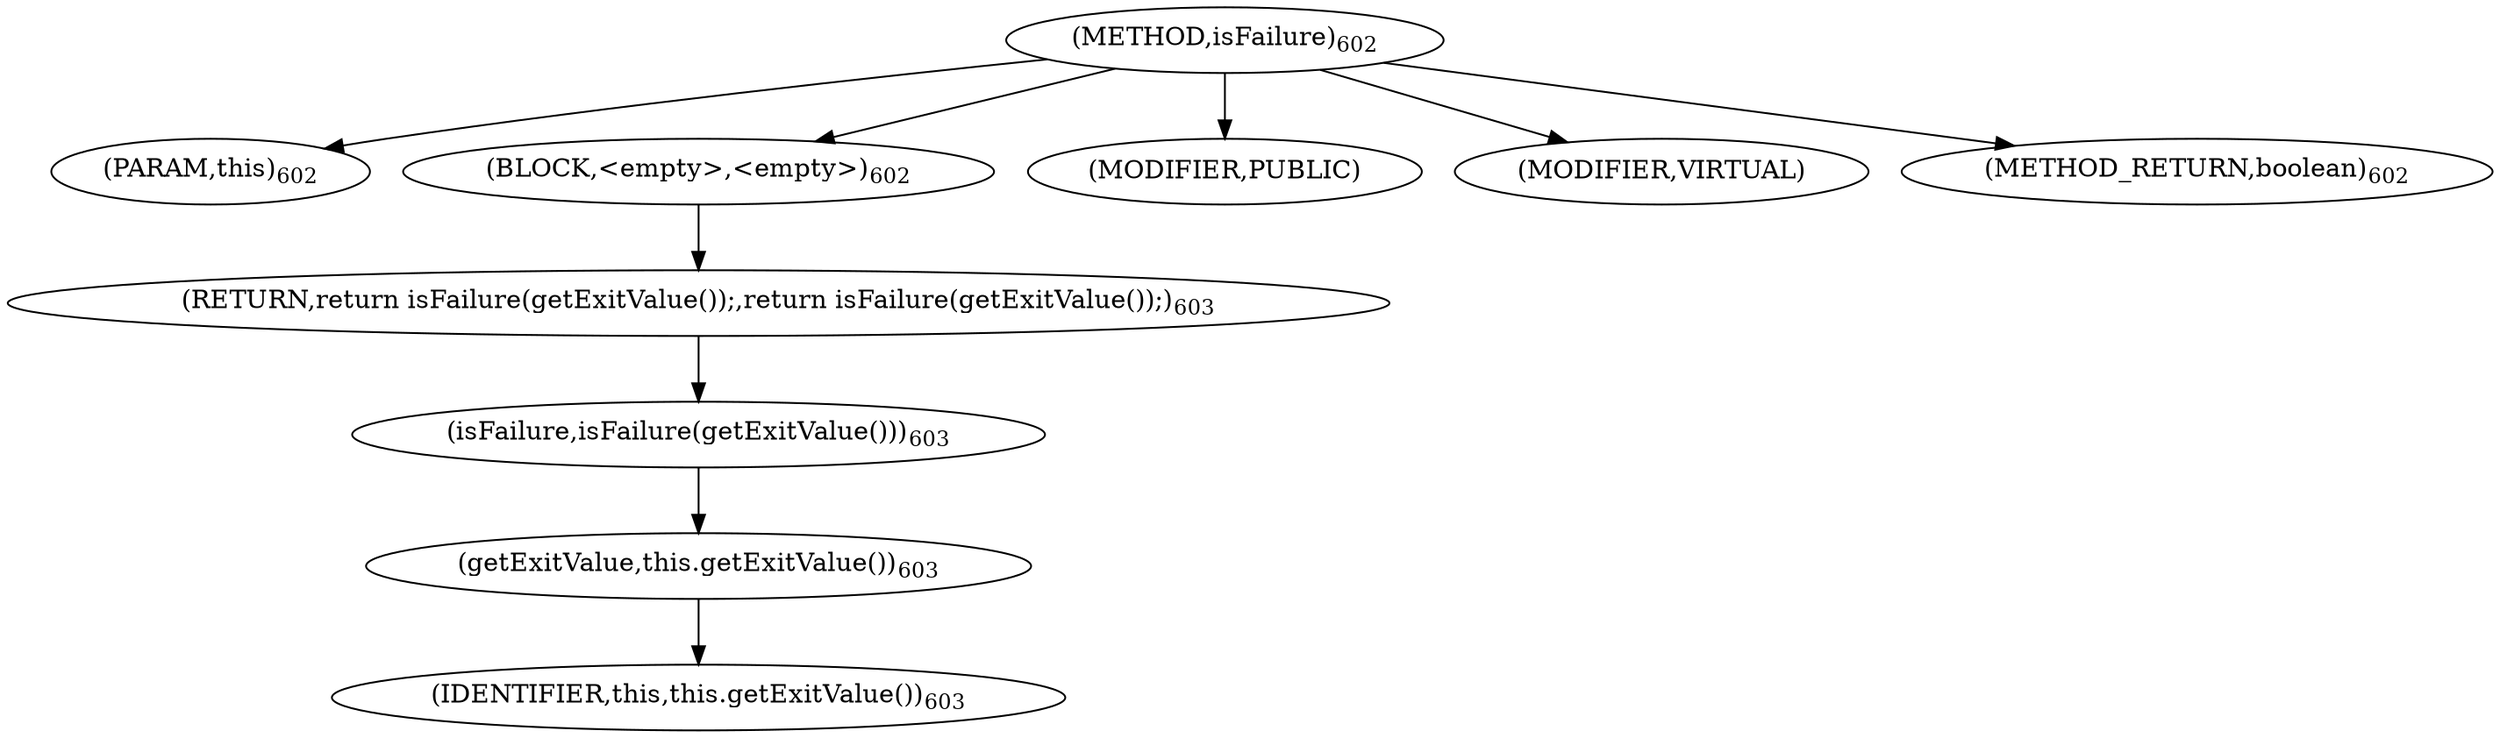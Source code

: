 digraph "isFailure" {  
"1236" [label = <(METHOD,isFailure)<SUB>602</SUB>> ]
"51" [label = <(PARAM,this)<SUB>602</SUB>> ]
"1237" [label = <(BLOCK,&lt;empty&gt;,&lt;empty&gt;)<SUB>602</SUB>> ]
"1238" [label = <(RETURN,return isFailure(getExitValue());,return isFailure(getExitValue());)<SUB>603</SUB>> ]
"1239" [label = <(isFailure,isFailure(getExitValue()))<SUB>603</SUB>> ]
"1240" [label = <(getExitValue,this.getExitValue())<SUB>603</SUB>> ]
"50" [label = <(IDENTIFIER,this,this.getExitValue())<SUB>603</SUB>> ]
"1241" [label = <(MODIFIER,PUBLIC)> ]
"1242" [label = <(MODIFIER,VIRTUAL)> ]
"1243" [label = <(METHOD_RETURN,boolean)<SUB>602</SUB>> ]
  "1236" -> "51" 
  "1236" -> "1237" 
  "1236" -> "1241" 
  "1236" -> "1242" 
  "1236" -> "1243" 
  "1237" -> "1238" 
  "1238" -> "1239" 
  "1239" -> "1240" 
  "1240" -> "50" 
}
